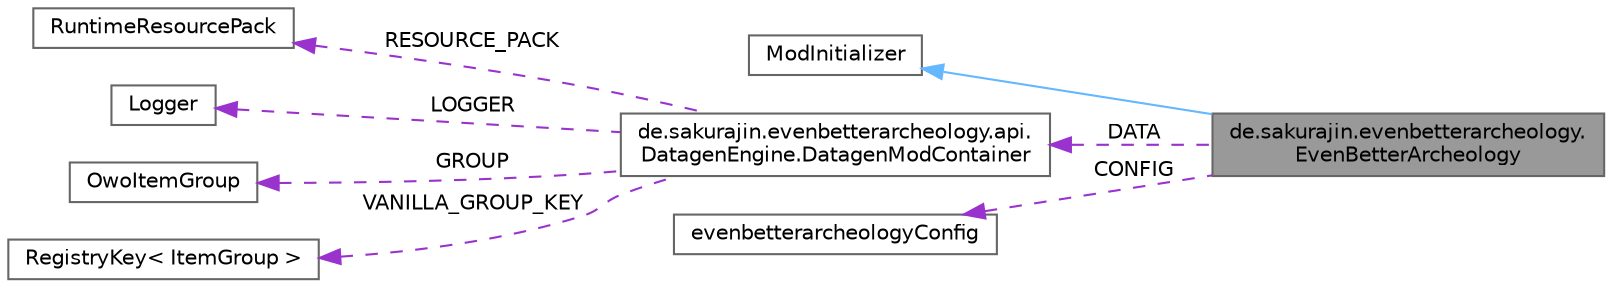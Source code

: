 digraph "de.sakurajin.evenbetterarcheology.EvenBetterArcheology"
{
 // LATEX_PDF_SIZE
  bgcolor="transparent";
  edge [fontname=Helvetica,fontsize=10,labelfontname=Helvetica,labelfontsize=10];
  node [fontname=Helvetica,fontsize=10,shape=box,height=0.2,width=0.4];
  rankdir="LR";
  Node1 [label="de.sakurajin.evenbetterarcheology.\lEvenBetterArcheology",height=0.2,width=0.4,color="gray40", fillcolor="grey60", style="filled", fontcolor="black",tooltip=" "];
  Node2 -> Node1 [dir="back",color="steelblue1",style="solid"];
  Node2 [label="ModInitializer",height=0.2,width=0.4,color="gray40", fillcolor="white", style="filled",tooltip=" "];
  Node3 -> Node1 [dir="back",color="darkorchid3",style="dashed",label=" DATA" ];
  Node3 [label="de.sakurajin.evenbetterarcheology.api.\lDatagenEngine.DatagenModContainer",height=0.2,width=0.4,color="gray40", fillcolor="white", style="filled",URL="$classde_1_1sakurajin_1_1evenbetterarcheology_1_1api_1_1DatagenEngine_1_1DatagenModContainer.html",tooltip=" "];
  Node4 -> Node3 [dir="back",color="darkorchid3",style="dashed",label=" RESOURCE_PACK" ];
  Node4 [label="RuntimeResourcePack",height=0.2,width=0.4,color="gray40", fillcolor="white", style="filled",tooltip=" "];
  Node5 -> Node3 [dir="back",color="darkorchid3",style="dashed",label=" LOGGER" ];
  Node5 [label="Logger",height=0.2,width=0.4,color="gray40", fillcolor="white", style="filled",tooltip=" "];
  Node6 -> Node3 [dir="back",color="darkorchid3",style="dashed",label=" GROUP" ];
  Node6 [label="OwoItemGroup",height=0.2,width=0.4,color="gray40", fillcolor="white", style="filled",tooltip=" "];
  Node7 -> Node3 [dir="back",color="darkorchid3",style="dashed",label=" VANILLA_GROUP_KEY" ];
  Node7 [label="RegistryKey\< ItemGroup \>",height=0.2,width=0.4,color="gray40", fillcolor="white", style="filled",tooltip=" "];
  Node8 -> Node1 [dir="back",color="darkorchid3",style="dashed",label=" CONFIG" ];
  Node8 [label="evenbetterarcheologyConfig",height=0.2,width=0.4,color="gray40", fillcolor="white", style="filled",tooltip=" "];
}
